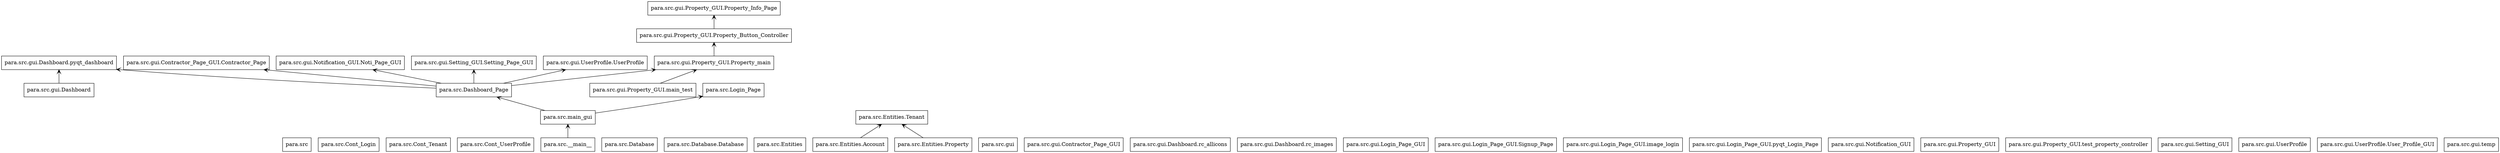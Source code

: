 digraph "packages" {
rankdir=BT
charset="utf-8"
"para.src" [color="black", label=<para.src>, shape="box", style="solid"];
"para.src.Cont_Login" [color="black", label=<para.src.Cont_Login>, shape="box", style="solid"];
"para.src.Cont_Tenant" [color="black", label=<para.src.Cont_Tenant>, shape="box", style="solid"];
"para.src.Cont_UserProfile" [color="black", label=<para.src.Cont_UserProfile>, shape="box", style="solid"];
"para.src.Dashboard_Page" [color="black", label=<para.src.Dashboard_Page>, shape="box", style="solid"];
"para.src.Database" [color="black", label=<para.src.Database>, shape="box", style="solid"];
"para.src.Database.Database" [color="black", label=<para.src.Database.Database>, shape="box", style="solid"];
"para.src.Entities" [color="black", label=<para.src.Entities>, shape="box", style="solid"];
"para.src.Entities.Account" [color="black", label=<para.src.Entities.Account>, shape="box", style="solid"];
"para.src.Entities.Property" [color="black", label=<para.src.Entities.Property>, shape="box", style="solid"];
"para.src.Entities.Tenant" [color="black", label=<para.src.Entities.Tenant>, shape="box", style="solid"];
"para.src.Login_Page" [color="black", label=<para.src.Login_Page>, shape="box", style="solid"];
"para.src.__main__" [color="black", label=<para.src.__main__>, shape="box", style="solid"];
"para.src.gui" [color="black", label=<para.src.gui>, shape="box", style="solid"];
"para.src.gui.Contractor_Page_GUI" [color="black", label=<para.src.gui.Contractor_Page_GUI>, shape="box", style="solid"];
"para.src.gui.Contractor_Page_GUI.Contractor_Page" [color="black", label=<para.src.gui.Contractor_Page_GUI.Contractor_Page>, shape="box", style="solid"];
"para.src.gui.Dashboard" [color="black", label=<para.src.gui.Dashboard>, shape="box", style="solid"];
"para.src.gui.Dashboard.pyqt_dashboard" [color="black", label=<para.src.gui.Dashboard.pyqt_dashboard>, shape="box", style="solid"];
"para.src.gui.Dashboard.rc_allicons" [color="black", label=<para.src.gui.Dashboard.rc_allicons>, shape="box", style="solid"];
"para.src.gui.Dashboard.rc_images" [color="black", label=<para.src.gui.Dashboard.rc_images>, shape="box", style="solid"];
"para.src.gui.Login_Page_GUI" [color="black", label=<para.src.gui.Login_Page_GUI>, shape="box", style="solid"];
"para.src.gui.Login_Page_GUI.Signup_Page" [color="black", label=<para.src.gui.Login_Page_GUI.Signup_Page>, shape="box", style="solid"];
"para.src.gui.Login_Page_GUI.image_login" [color="black", label=<para.src.gui.Login_Page_GUI.image_login>, shape="box", style="solid"];
"para.src.gui.Login_Page_GUI.pyqt_Login_Page" [color="black", label=<para.src.gui.Login_Page_GUI.pyqt_Login_Page>, shape="box", style="solid"];
"para.src.gui.Notification_GUI" [color="black", label=<para.src.gui.Notification_GUI>, shape="box", style="solid"];
"para.src.gui.Notification_GUI.Noti_Page_GUI" [color="black", label=<para.src.gui.Notification_GUI.Noti_Page_GUI>, shape="box", style="solid"];
"para.src.gui.Property_GUI" [color="black", label=<para.src.gui.Property_GUI>, shape="box", style="solid"];
"para.src.gui.Property_GUI.Property_Button_Controller" [color="black", label=<para.src.gui.Property_GUI.Property_Button_Controller>, shape="box", style="solid"];
"para.src.gui.Property_GUI.Property_Info_Page" [color="black", label=<para.src.gui.Property_GUI.Property_Info_Page>, shape="box", style="solid"];
"para.src.gui.Property_GUI.Property_main" [color="black", label=<para.src.gui.Property_GUI.Property_main>, shape="box", style="solid"];
"para.src.gui.Property_GUI.main_test" [color="black", label=<para.src.gui.Property_GUI.main_test>, shape="box", style="solid"];
"para.src.gui.Property_GUI.test_property_controller" [color="black", label=<para.src.gui.Property_GUI.test_property_controller>, shape="box", style="solid"];
"para.src.gui.Setting_GUI" [color="black", label=<para.src.gui.Setting_GUI>, shape="box", style="solid"];
"para.src.gui.Setting_GUI.Setting_Page_GUI" [color="black", label=<para.src.gui.Setting_GUI.Setting_Page_GUI>, shape="box", style="solid"];
"para.src.gui.UserProfile" [color="black", label=<para.src.gui.UserProfile>, shape="box", style="solid"];
"para.src.gui.UserProfile.UserProfile" [color="black", label=<para.src.gui.UserProfile.UserProfile>, shape="box", style="solid"];
"para.src.gui.UserProfile.User_Profile_GUI" [color="black", label=<para.src.gui.UserProfile.User_Profile_GUI>, shape="box", style="solid"];
"para.src.gui.temp" [color="black", label=<para.src.gui.temp>, shape="box", style="solid"];
"para.src.main_gui" [color="black", label=<para.src.main_gui>, shape="box", style="solid"];
"para.src.Dashboard_Page" -> "para.src.gui.Contractor_Page_GUI.Contractor_Page" [arrowhead="open", arrowtail="none"];
"para.src.Dashboard_Page" -> "para.src.gui.Dashboard.pyqt_dashboard" [arrowhead="open", arrowtail="none"];
"para.src.Dashboard_Page" -> "para.src.gui.Notification_GUI.Noti_Page_GUI" [arrowhead="open", arrowtail="none"];
"para.src.Dashboard_Page" -> "para.src.gui.Property_GUI.Property_main" [arrowhead="open", arrowtail="none"];
"para.src.Dashboard_Page" -> "para.src.gui.Setting_GUI.Setting_Page_GUI" [arrowhead="open", arrowtail="none"];
"para.src.Dashboard_Page" -> "para.src.gui.UserProfile.UserProfile" [arrowhead="open", arrowtail="none"];
"para.src.Entities.Account" -> "para.src.Entities.Tenant" [arrowhead="open", arrowtail="none"];
"para.src.Entities.Property" -> "para.src.Entities.Tenant" [arrowhead="open", arrowtail="none"];
"para.src.__main__" -> "para.src.main_gui" [arrowhead="open", arrowtail="none"];
"para.src.gui.Dashboard" -> "para.src.gui.Dashboard.pyqt_dashboard" [arrowhead="open", arrowtail="none"];
"para.src.gui.Property_GUI.Property_Button_Controller" -> "para.src.gui.Property_GUI.Property_Info_Page" [arrowhead="open", arrowtail="none"];
"para.src.gui.Property_GUI.Property_main" -> "para.src.gui.Property_GUI.Property_Button_Controller" [arrowhead="open", arrowtail="none"];
"para.src.gui.Property_GUI.main_test" -> "para.src.gui.Property_GUI.Property_main" [arrowhead="open", arrowtail="none"];
"para.src.main_gui" -> "para.src.Dashboard_Page" [arrowhead="open", arrowtail="none"];
"para.src.main_gui" -> "para.src.Login_Page" [arrowhead="open", arrowtail="none"];
}
